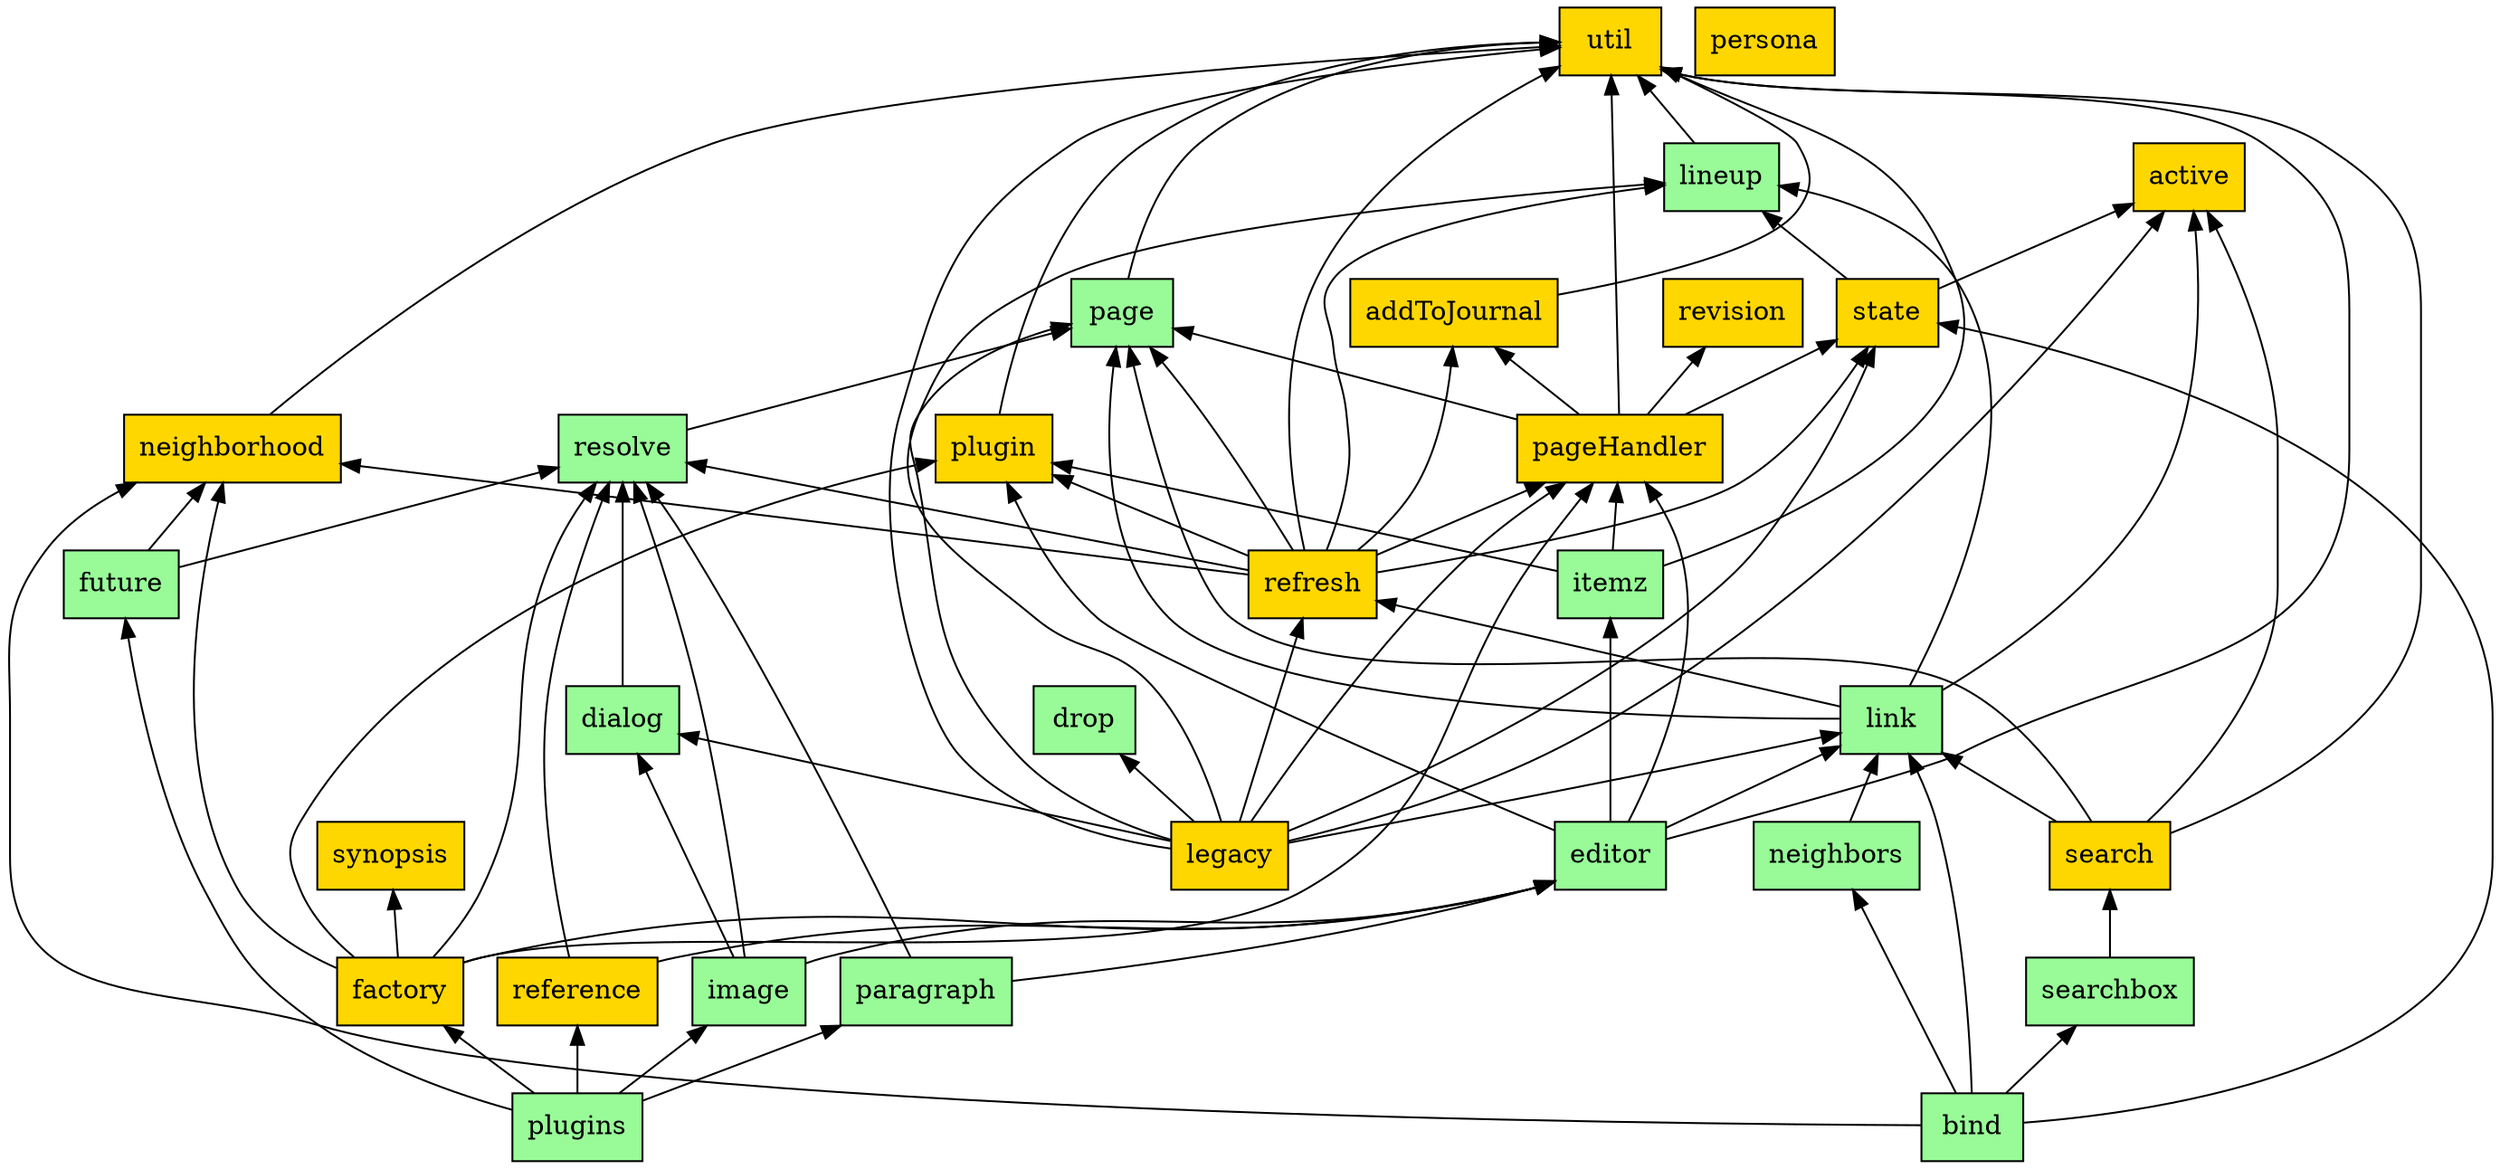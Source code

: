 digraph { node [style=filled shape=box];

active [fillcolor=gold];

addToJournal [fillcolor=gold];
util -> addToJournal [dir=back];

bind [fillcolor=paleGreen];
neighborhood -> bind [dir=back];
neighbors -> bind [dir=back];
searchbox -> bind [dir=back];
state -> bind [dir=back];
link -> bind [dir=back];

dialog [fillcolor=paleGreen];
resolve -> dialog [dir=back];

drop [fillcolor=paleGreen];

editor [fillcolor=paleGreen];
plugin -> editor [dir=back];
itemz -> editor [dir=back];
util -> editor [dir=back];
pageHandler -> editor [dir=back];
link -> editor [dir=back];

factory [fillcolor=gold];
neighborhood -> factory [dir=back];
plugin -> factory [dir=back];
resolve -> factory [dir=back];
pageHandler -> factory [dir=back];
editor -> factory [dir=back];
synopsis -> factory [dir=back];

future [fillcolor=paleGreen];
resolve -> future [dir=back];
neighborhood -> future [dir=back];

image [fillcolor=paleGreen];
dialog -> image [dir=back];
editor -> image [dir=back];
resolve -> image [dir=back];

itemz [fillcolor=paleGreen];
pageHandler -> itemz [dir=back];
util -> itemz [dir=back];
plugin -> itemz [dir=back];

legacy [fillcolor=gold];
util -> legacy [dir=back];
pageHandler -> legacy [dir=back];
state -> legacy [dir=back];
active -> legacy [dir=back];
refresh -> legacy [dir=back];
lineup -> legacy [dir=back];
drop -> legacy [dir=back];
dialog -> legacy [dir=back];
link -> legacy [dir=back];
page -> legacy [dir=back];

lineup [fillcolor=paleGreen];
util -> lineup [dir=back];

link [fillcolor=paleGreen];
lineup -> link [dir=back];
active -> link [dir=back];
refresh -> link [dir=back];
page -> link [dir=back];

neighborhood [fillcolor=gold];
util -> neighborhood [dir=back];

neighbors [fillcolor=paleGreen];
link -> neighbors [dir=back];

page [fillcolor=paleGreen];
util -> page [dir=back];

pageHandler [fillcolor=gold];
util -> pageHandler [dir=back];
state -> pageHandler [dir=back];
revision -> pageHandler [dir=back];
addToJournal -> pageHandler [dir=back];
page -> pageHandler [dir=back];

paragraph [fillcolor=paleGreen];
editor -> paragraph [dir=back];
resolve -> paragraph [dir=back];

persona [fillcolor=gold];

plugin [fillcolor=gold];
util -> plugin [dir=back];

plugins [fillcolor=paleGreen];
reference -> plugins [dir=back];
factory -> plugins [dir=back];
paragraph -> plugins [dir=back];
image -> plugins [dir=back];
future -> plugins [dir=back];

reference [fillcolor=gold];
editor -> reference [dir=back];
resolve -> reference [dir=back];

refresh [fillcolor=gold];
util -> refresh [dir=back];
pageHandler -> refresh [dir=back];
plugin -> refresh [dir=back];
state -> refresh [dir=back];
neighborhood -> refresh [dir=back];
addToJournal -> refresh [dir=back];
lineup -> refresh [dir=back];
resolve -> refresh [dir=back];
page -> refresh [dir=back];

resolve [fillcolor=paleGreen];
page -> resolve [dir=back];

revision [fillcolor=gold];

search [fillcolor=gold];
link -> search [dir=back];
util -> search [dir=back];
active -> search [dir=back];
page -> search [dir=back];

searchbox [fillcolor=paleGreen];
search -> searchbox [dir=back];

state [fillcolor=gold];
active -> state [dir=back];
lineup -> state [dir=back];

synopsis [fillcolor=gold];

util [fillcolor=gold];
}

